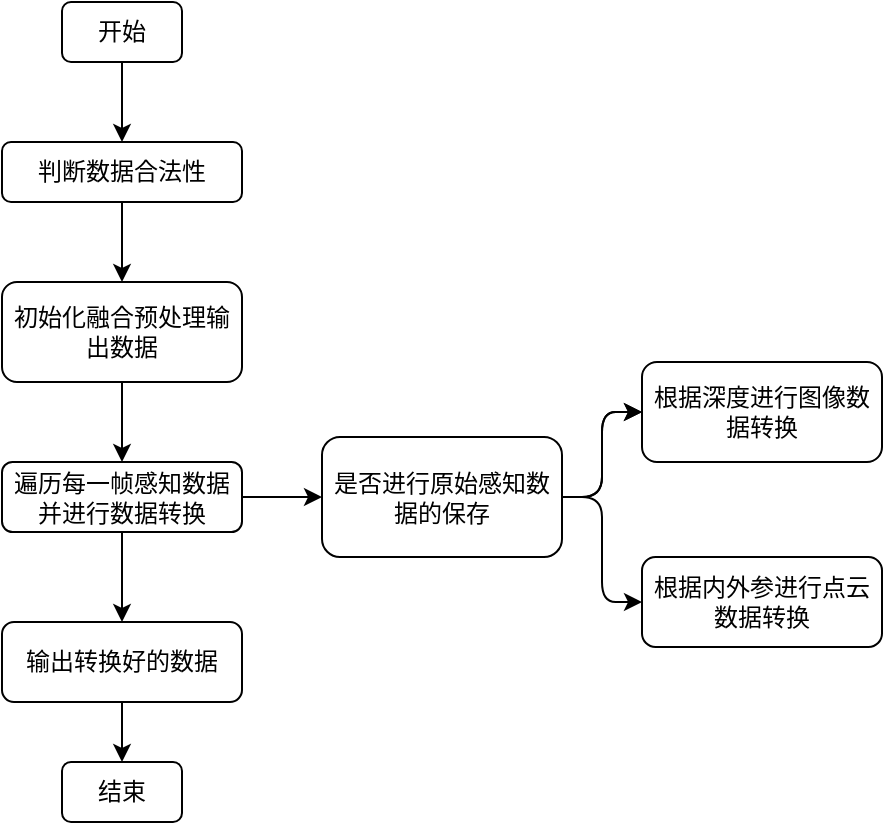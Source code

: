 <mxfile>
    <diagram id="6ymiradLEZvnxXSM--j-" name="Page-1">
        <mxGraphModel dx="632" dy="516" grid="1" gridSize="10" guides="1" tooltips="1" connect="1" arrows="1" fold="1" page="1" pageScale="1" pageWidth="850" pageHeight="1100" math="0" shadow="0">
            <root>
                <mxCell id="0"/>
                <mxCell id="1" parent="0"/>
                <mxCell id="4" value="" style="edgeStyle=none;html=1;" edge="1" parent="1" source="2" target="3">
                    <mxGeometry relative="1" as="geometry"/>
                </mxCell>
                <mxCell id="2" value="判断数据合法性" style="rounded=1;whiteSpace=wrap;html=1;" vertex="1" parent="1">
                    <mxGeometry x="280" y="120" width="120" height="30" as="geometry"/>
                </mxCell>
                <mxCell id="6" value="" style="edgeStyle=none;html=1;" edge="1" parent="1" source="3" target="5">
                    <mxGeometry relative="1" as="geometry"/>
                </mxCell>
                <mxCell id="3" value="初始化融合预处理输出数据" style="whiteSpace=wrap;html=1;rounded=1;" vertex="1" parent="1">
                    <mxGeometry x="280" y="190" width="120" height="50" as="geometry"/>
                </mxCell>
                <mxCell id="8" value="" style="edgeStyle=none;html=1;" edge="1" parent="1" source="5" target="7">
                    <mxGeometry relative="1" as="geometry"/>
                </mxCell>
                <mxCell id="10" value="" style="edgeStyle=none;html=1;" edge="1" parent="1" source="5" target="9">
                    <mxGeometry relative="1" as="geometry"/>
                </mxCell>
                <mxCell id="5" value="遍历每一帧感知数据并进行数据转换" style="whiteSpace=wrap;html=1;rounded=1;" vertex="1" parent="1">
                    <mxGeometry x="280" y="280" width="120" height="35" as="geometry"/>
                </mxCell>
                <mxCell id="19" style="edgeStyle=orthogonalEdgeStyle;html=1;exitX=0.5;exitY=1;exitDx=0;exitDy=0;entryX=0.5;entryY=0;entryDx=0;entryDy=0;" edge="1" parent="1" source="7" target="18">
                    <mxGeometry relative="1" as="geometry"/>
                </mxCell>
                <mxCell id="7" value="输出转换好的数据" style="whiteSpace=wrap;html=1;rounded=1;" vertex="1" parent="1">
                    <mxGeometry x="280" y="360" width="120" height="40" as="geometry"/>
                </mxCell>
                <mxCell id="12" value="" style="edgeStyle=orthogonalEdgeStyle;html=1;" edge="1" parent="1" source="9" target="11">
                    <mxGeometry relative="1" as="geometry"/>
                </mxCell>
                <mxCell id="13" value="" style="edgeStyle=orthogonalEdgeStyle;html=1;" edge="1" parent="1" source="9" target="11">
                    <mxGeometry relative="1" as="geometry"/>
                </mxCell>
                <mxCell id="14" style="edgeStyle=orthogonalEdgeStyle;html=1;entryX=0;entryY=0.5;entryDx=0;entryDy=0;" edge="1" parent="1" source="9" target="15">
                    <mxGeometry relative="1" as="geometry">
                        <mxPoint x="600" y="310" as="targetPoint"/>
                    </mxGeometry>
                </mxCell>
                <mxCell id="9" value="是否进行原始感知数据的保存" style="whiteSpace=wrap;html=1;rounded=1;" vertex="1" parent="1">
                    <mxGeometry x="440" y="267.5" width="120" height="60" as="geometry"/>
                </mxCell>
                <mxCell id="11" value="根据深度进行图像数据转换" style="whiteSpace=wrap;html=1;rounded=1;" vertex="1" parent="1">
                    <mxGeometry x="600" y="230" width="120" height="50" as="geometry"/>
                </mxCell>
                <mxCell id="15" value="根据内外参进行点云数据转换" style="whiteSpace=wrap;html=1;rounded=1;" vertex="1" parent="1">
                    <mxGeometry x="600" y="327.5" width="120" height="45" as="geometry"/>
                </mxCell>
                <mxCell id="17" style="edgeStyle=orthogonalEdgeStyle;html=1;exitX=0.5;exitY=1;exitDx=0;exitDy=0;entryX=0.5;entryY=0;entryDx=0;entryDy=0;" edge="1" parent="1" source="16" target="2">
                    <mxGeometry relative="1" as="geometry"/>
                </mxCell>
                <mxCell id="16" value="开始" style="whiteSpace=wrap;html=1;rounded=1;" vertex="1" parent="1">
                    <mxGeometry x="310" y="50" width="60" height="30" as="geometry"/>
                </mxCell>
                <mxCell id="18" value="结束" style="whiteSpace=wrap;html=1;rounded=1;" vertex="1" parent="1">
                    <mxGeometry x="310" y="430" width="60" height="30" as="geometry"/>
                </mxCell>
            </root>
        </mxGraphModel>
    </diagram>
</mxfile>
